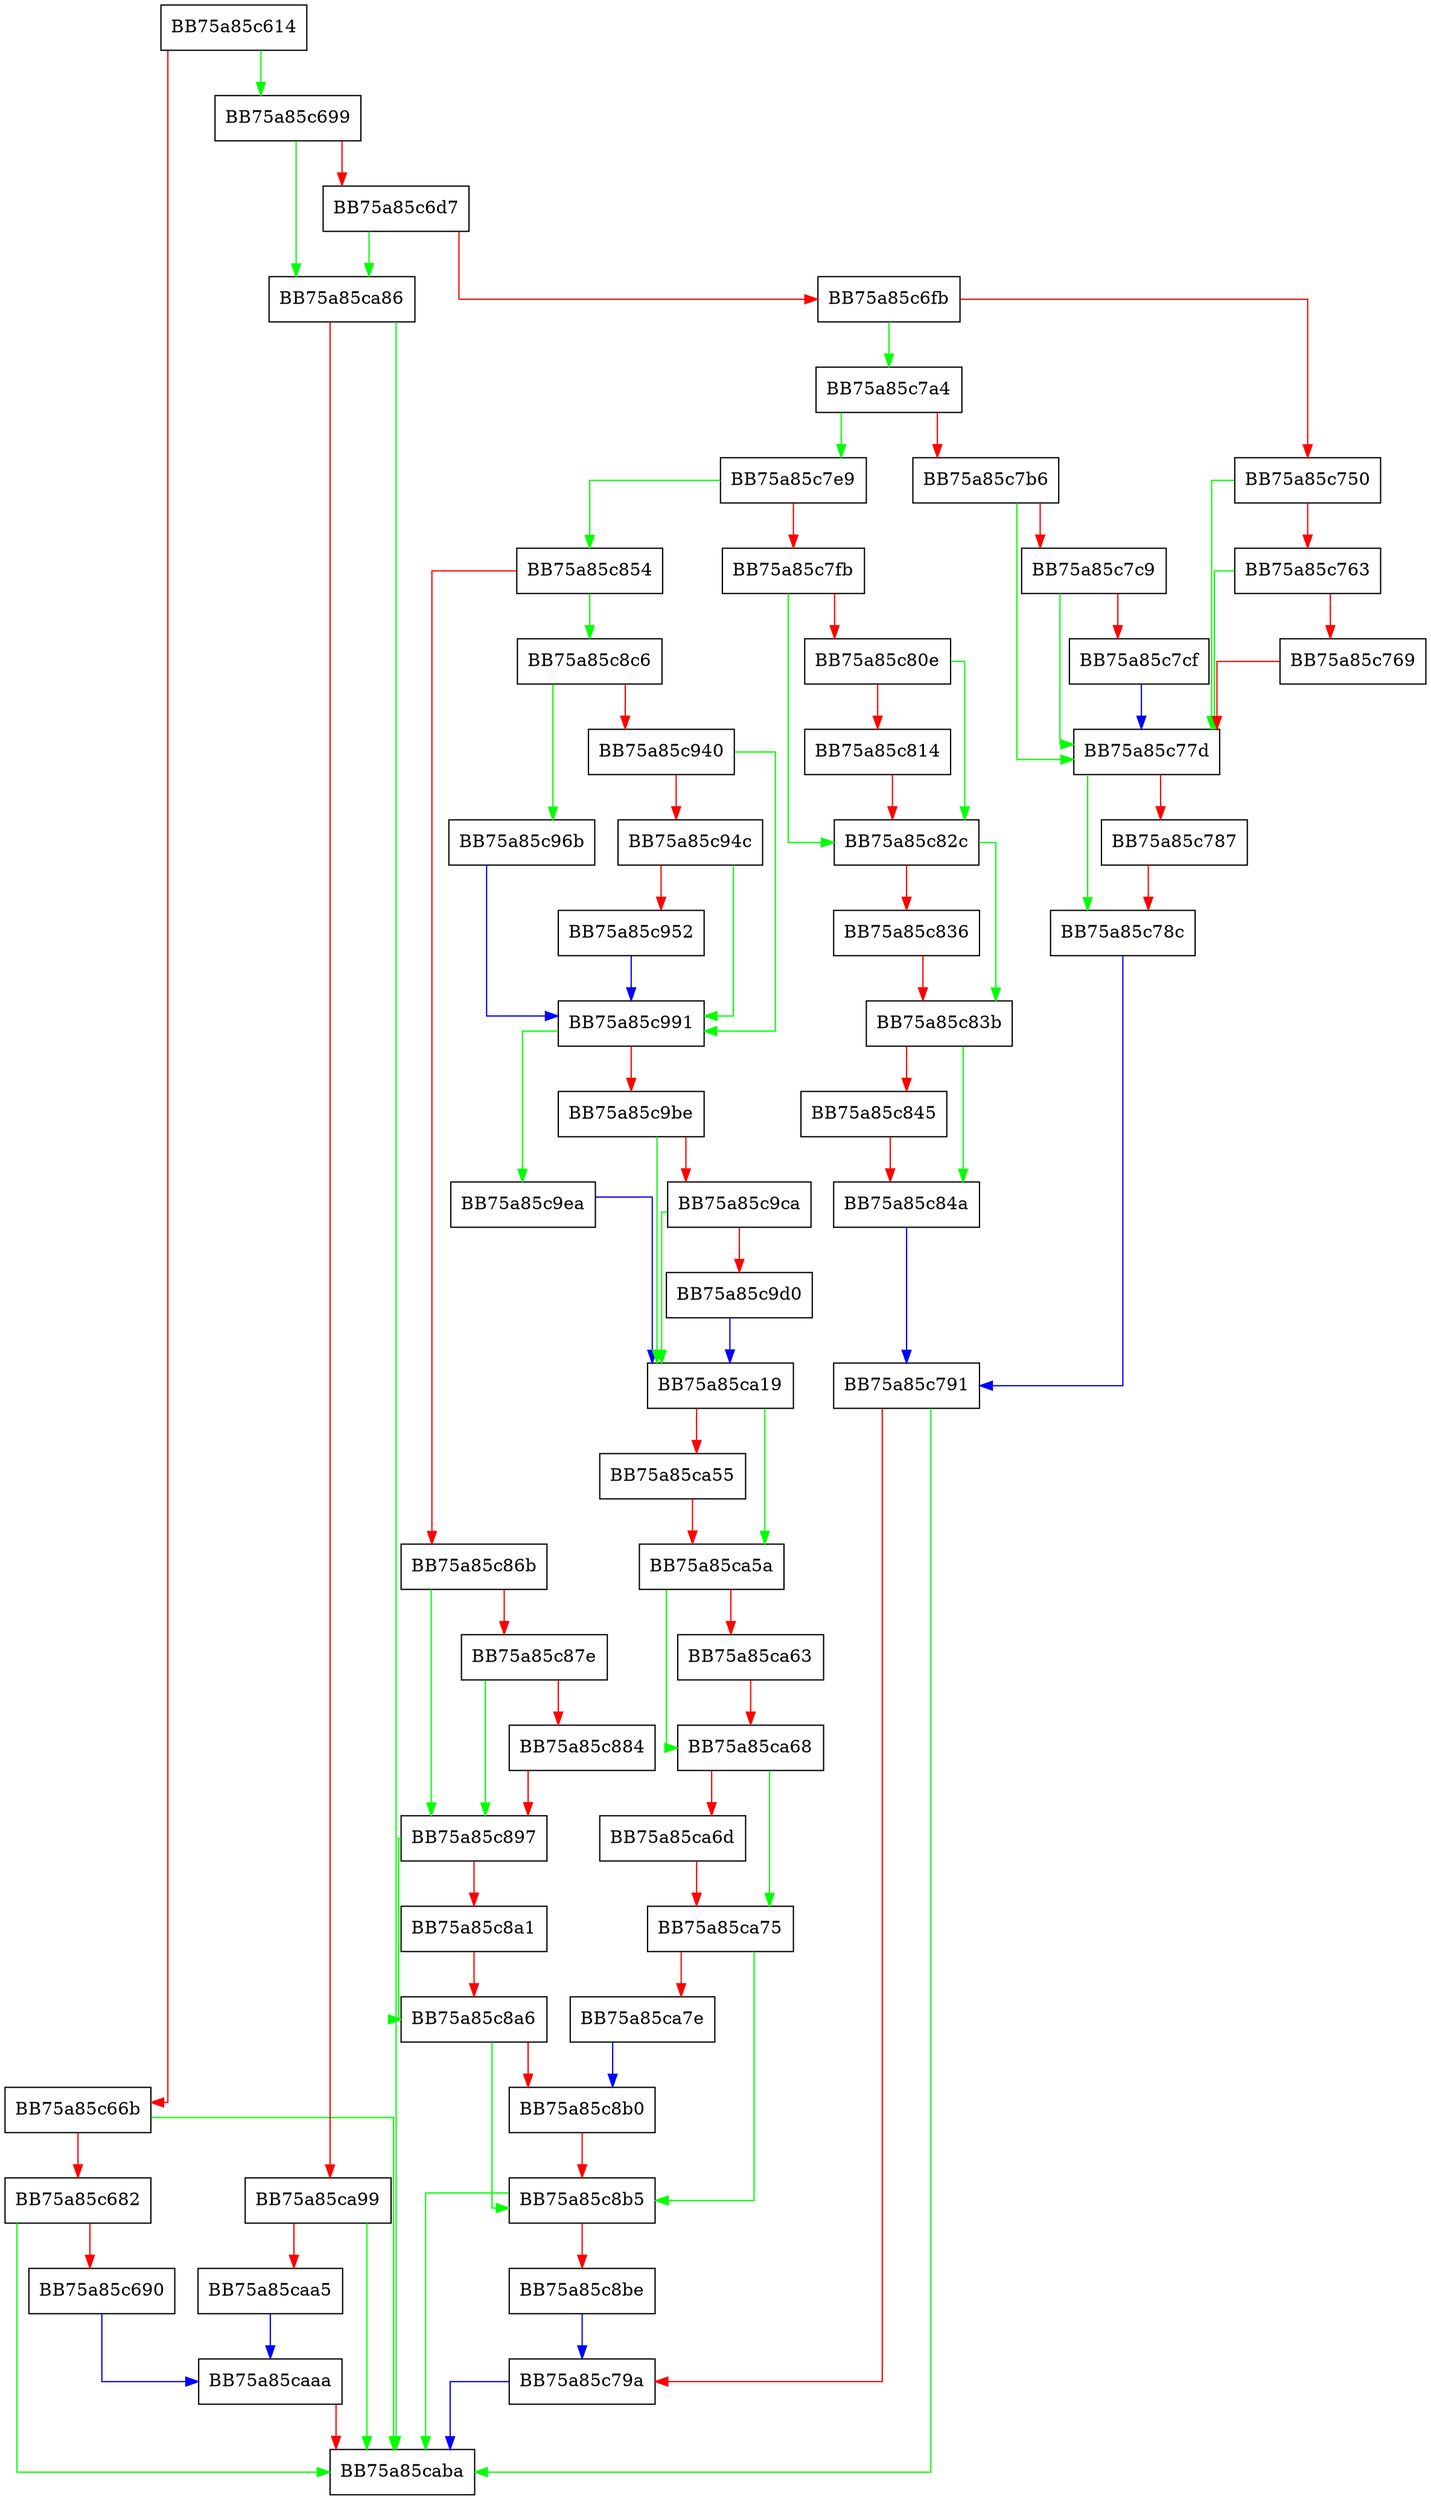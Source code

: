 digraph ProcessMapViewEvent {
  node [shape="box"];
  graph [splines=ortho];
  BB75a85c614 -> BB75a85c699 [color="green"];
  BB75a85c614 -> BB75a85c66b [color="red"];
  BB75a85c66b -> BB75a85caba [color="green"];
  BB75a85c66b -> BB75a85c682 [color="red"];
  BB75a85c682 -> BB75a85caba [color="green"];
  BB75a85c682 -> BB75a85c690 [color="red"];
  BB75a85c690 -> BB75a85caaa [color="blue"];
  BB75a85c699 -> BB75a85ca86 [color="green"];
  BB75a85c699 -> BB75a85c6d7 [color="red"];
  BB75a85c6d7 -> BB75a85ca86 [color="green"];
  BB75a85c6d7 -> BB75a85c6fb [color="red"];
  BB75a85c6fb -> BB75a85c7a4 [color="green"];
  BB75a85c6fb -> BB75a85c750 [color="red"];
  BB75a85c750 -> BB75a85c77d [color="green"];
  BB75a85c750 -> BB75a85c763 [color="red"];
  BB75a85c763 -> BB75a85c77d [color="green"];
  BB75a85c763 -> BB75a85c769 [color="red"];
  BB75a85c769 -> BB75a85c77d [color="red"];
  BB75a85c77d -> BB75a85c78c [color="green"];
  BB75a85c77d -> BB75a85c787 [color="red"];
  BB75a85c787 -> BB75a85c78c [color="red"];
  BB75a85c78c -> BB75a85c791 [color="blue"];
  BB75a85c791 -> BB75a85caba [color="green"];
  BB75a85c791 -> BB75a85c79a [color="red"];
  BB75a85c79a -> BB75a85caba [color="blue"];
  BB75a85c7a4 -> BB75a85c7e9 [color="green"];
  BB75a85c7a4 -> BB75a85c7b6 [color="red"];
  BB75a85c7b6 -> BB75a85c77d [color="green"];
  BB75a85c7b6 -> BB75a85c7c9 [color="red"];
  BB75a85c7c9 -> BB75a85c77d [color="green"];
  BB75a85c7c9 -> BB75a85c7cf [color="red"];
  BB75a85c7cf -> BB75a85c77d [color="blue"];
  BB75a85c7e9 -> BB75a85c854 [color="green"];
  BB75a85c7e9 -> BB75a85c7fb [color="red"];
  BB75a85c7fb -> BB75a85c82c [color="green"];
  BB75a85c7fb -> BB75a85c80e [color="red"];
  BB75a85c80e -> BB75a85c82c [color="green"];
  BB75a85c80e -> BB75a85c814 [color="red"];
  BB75a85c814 -> BB75a85c82c [color="red"];
  BB75a85c82c -> BB75a85c83b [color="green"];
  BB75a85c82c -> BB75a85c836 [color="red"];
  BB75a85c836 -> BB75a85c83b [color="red"];
  BB75a85c83b -> BB75a85c84a [color="green"];
  BB75a85c83b -> BB75a85c845 [color="red"];
  BB75a85c845 -> BB75a85c84a [color="red"];
  BB75a85c84a -> BB75a85c791 [color="blue"];
  BB75a85c854 -> BB75a85c8c6 [color="green"];
  BB75a85c854 -> BB75a85c86b [color="red"];
  BB75a85c86b -> BB75a85c897 [color="green"];
  BB75a85c86b -> BB75a85c87e [color="red"];
  BB75a85c87e -> BB75a85c897 [color="green"];
  BB75a85c87e -> BB75a85c884 [color="red"];
  BB75a85c884 -> BB75a85c897 [color="red"];
  BB75a85c897 -> BB75a85c8a6 [color="green"];
  BB75a85c897 -> BB75a85c8a1 [color="red"];
  BB75a85c8a1 -> BB75a85c8a6 [color="red"];
  BB75a85c8a6 -> BB75a85c8b5 [color="green"];
  BB75a85c8a6 -> BB75a85c8b0 [color="red"];
  BB75a85c8b0 -> BB75a85c8b5 [color="red"];
  BB75a85c8b5 -> BB75a85caba [color="green"];
  BB75a85c8b5 -> BB75a85c8be [color="red"];
  BB75a85c8be -> BB75a85c79a [color="blue"];
  BB75a85c8c6 -> BB75a85c96b [color="green"];
  BB75a85c8c6 -> BB75a85c940 [color="red"];
  BB75a85c940 -> BB75a85c991 [color="green"];
  BB75a85c940 -> BB75a85c94c [color="red"];
  BB75a85c94c -> BB75a85c991 [color="green"];
  BB75a85c94c -> BB75a85c952 [color="red"];
  BB75a85c952 -> BB75a85c991 [color="blue"];
  BB75a85c96b -> BB75a85c991 [color="blue"];
  BB75a85c991 -> BB75a85c9ea [color="green"];
  BB75a85c991 -> BB75a85c9be [color="red"];
  BB75a85c9be -> BB75a85ca19 [color="green"];
  BB75a85c9be -> BB75a85c9ca [color="red"];
  BB75a85c9ca -> BB75a85ca19 [color="green"];
  BB75a85c9ca -> BB75a85c9d0 [color="red"];
  BB75a85c9d0 -> BB75a85ca19 [color="blue"];
  BB75a85c9ea -> BB75a85ca19 [color="blue"];
  BB75a85ca19 -> BB75a85ca5a [color="green"];
  BB75a85ca19 -> BB75a85ca55 [color="red"];
  BB75a85ca55 -> BB75a85ca5a [color="red"];
  BB75a85ca5a -> BB75a85ca68 [color="green"];
  BB75a85ca5a -> BB75a85ca63 [color="red"];
  BB75a85ca63 -> BB75a85ca68 [color="red"];
  BB75a85ca68 -> BB75a85ca75 [color="green"];
  BB75a85ca68 -> BB75a85ca6d [color="red"];
  BB75a85ca6d -> BB75a85ca75 [color="red"];
  BB75a85ca75 -> BB75a85c8b5 [color="green"];
  BB75a85ca75 -> BB75a85ca7e [color="red"];
  BB75a85ca7e -> BB75a85c8b0 [color="blue"];
  BB75a85ca86 -> BB75a85caba [color="green"];
  BB75a85ca86 -> BB75a85ca99 [color="red"];
  BB75a85ca99 -> BB75a85caba [color="green"];
  BB75a85ca99 -> BB75a85caa5 [color="red"];
  BB75a85caa5 -> BB75a85caaa [color="blue"];
  BB75a85caaa -> BB75a85caba [color="red"];
}
